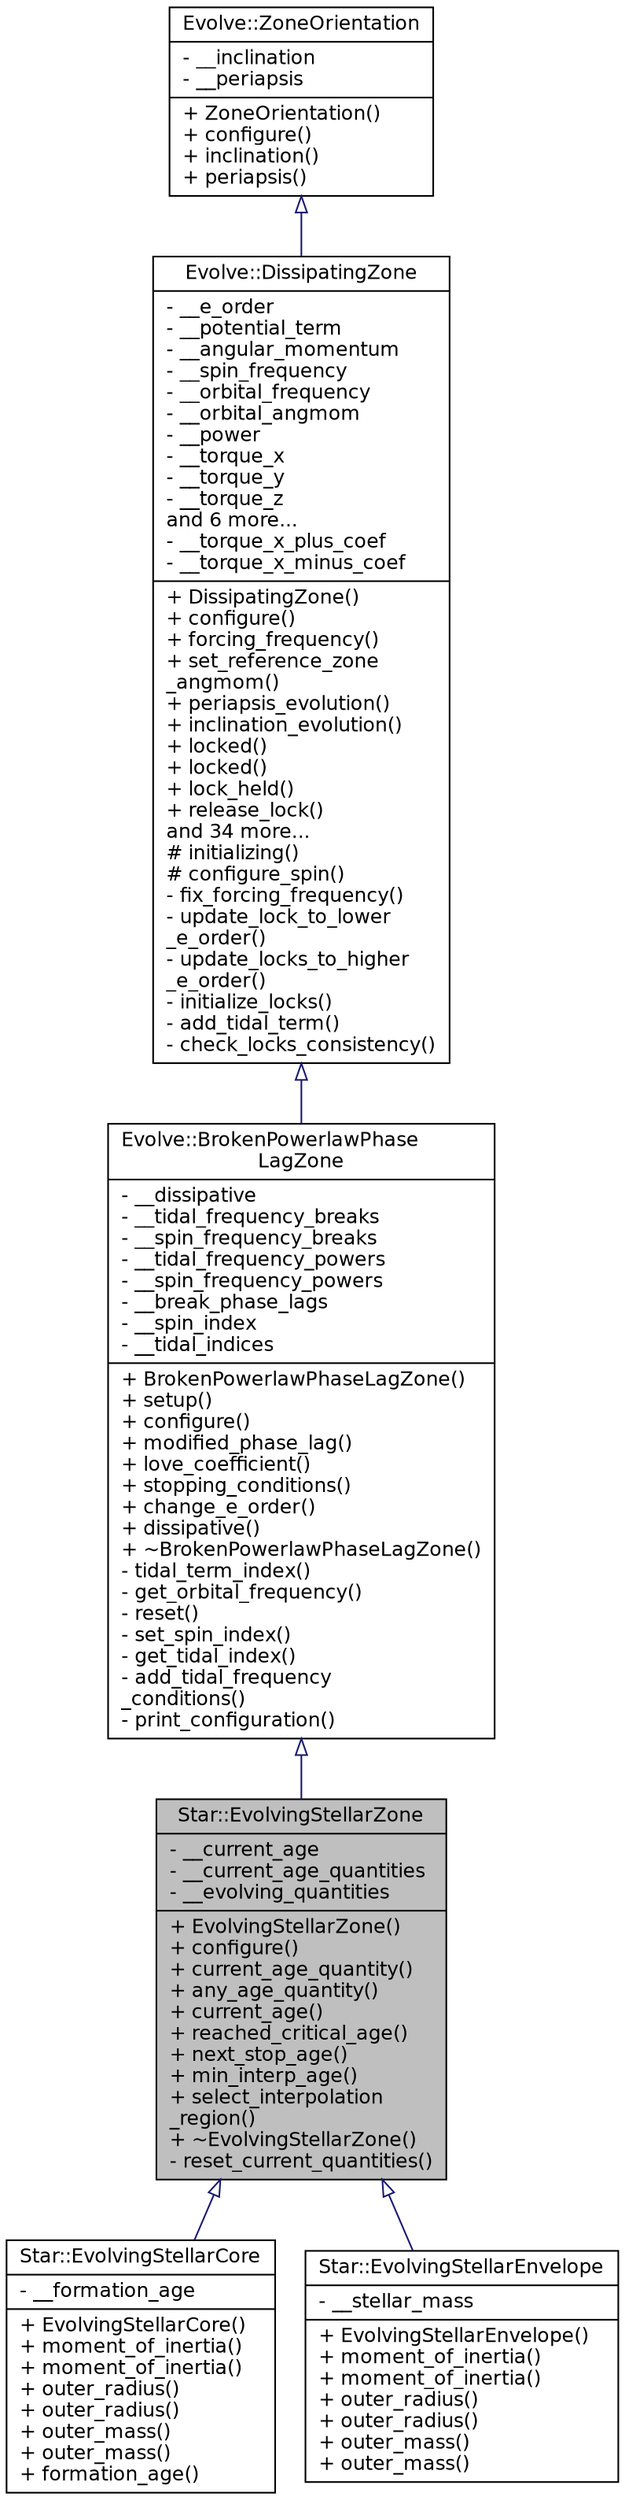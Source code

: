digraph "Star::EvolvingStellarZone"
{
 // INTERACTIVE_SVG=YES
  edge [fontname="Helvetica",fontsize="12",labelfontname="Helvetica",labelfontsize="12"];
  node [fontname="Helvetica",fontsize="12",shape=record];
  Node0 [label="{Star::EvolvingStellarZone\n|- __current_age\l- __current_age_quantities\l- __evolving_quantities\l|+ EvolvingStellarZone()\l+ configure()\l+ current_age_quantity()\l+ any_age_quantity()\l+ current_age()\l+ reached_critical_age()\l+ next_stop_age()\l+ min_interp_age()\l+ select_interpolation\l_region()\l+ ~EvolvingStellarZone()\l- reset_current_quantities()\l}",height=0.2,width=0.4,color="black", fillcolor="grey75", style="filled", fontcolor="black"];
  Node1 -> Node0 [dir="back",color="midnightblue",fontsize="12",style="solid",arrowtail="onormal",fontname="Helvetica"];
  Node1 [label="{Evolve::BrokenPowerlawPhase\lLagZone\n|- __dissipative\l- __tidal_frequency_breaks\l- __spin_frequency_breaks\l- __tidal_frequency_powers\l- __spin_frequency_powers\l- __break_phase_lags\l- __spin_index\l- __tidal_indices\l|+ BrokenPowerlawPhaseLagZone()\l+ setup()\l+ configure()\l+ modified_phase_lag()\l+ love_coefficient()\l+ stopping_conditions()\l+ change_e_order()\l+ dissipative()\l+ ~BrokenPowerlawPhaseLagZone()\l- tidal_term_index()\l- get_orbital_frequency()\l- reset()\l- set_spin_index()\l- get_tidal_index()\l- add_tidal_frequency\l_conditions()\l- print_configuration()\l}",height=0.2,width=0.4,color="black", fillcolor="white", style="filled",URL="$classEvolve_1_1BrokenPowerlawPhaseLagZone.html",tooltip="A DissipatingZone where the phase lag is described by a broken powerlaw. "];
  Node2 -> Node1 [dir="back",color="midnightblue",fontsize="12",style="solid",arrowtail="onormal",fontname="Helvetica"];
  Node2 [label="{Evolve::DissipatingZone\n|- __e_order\l- __potential_term\l- __angular_momentum\l- __spin_frequency\l- __orbital_frequency\l- __orbital_angmom\l- __power\l- __torque_x\l- __torque_y\l- __torque_z\land 6 more...\l- __torque_x_plus_coef\l- __torque_x_minus_coef\l|+ DissipatingZone()\l+ configure()\l+ forcing_frequency()\l+ set_reference_zone\l_angmom()\l+ periapsis_evolution()\l+ inclination_evolution()\l+ locked()\l+ locked()\l+ lock_held()\l+ release_lock()\land 34 more...\l# initializing()\l# configure_spin()\l- fix_forcing_frequency()\l- update_lock_to_lower\l_e_order()\l- update_locks_to_higher\l_e_order()\l- initialize_locks()\l- add_tidal_term()\l- check_locks_consistency()\l}",height=0.2,width=0.4,color="black", fillcolor="white", style="filled",URL="$classEvolve_1_1DissipatingZone.html",tooltip="A layer of a system body for which the tidal bulge is not exactly in phase with the tidal potential..."];
  Node3 -> Node2 [dir="back",color="midnightblue",fontsize="12",style="solid",arrowtail="onormal",fontname="Helvetica"];
  Node3 [label="{Evolve::ZoneOrientation\n|- __inclination\l- __periapsis\l|+ ZoneOrientation()\l+ configure()\l+ inclination()\l+ periapsis()\l}",height=0.2,width=0.4,color="black", fillcolor="white", style="filled",URL="$classEvolve_1_1ZoneOrientation.html"];
  Node0 -> Node4 [dir="back",color="midnightblue",fontsize="12",style="solid",arrowtail="onormal",fontname="Helvetica"];
  Node4 [label="{Star::EvolvingStellarCore\n|- __formation_age\l|+ EvolvingStellarCore()\l+ moment_of_inertia()\l+ moment_of_inertia()\l+ outer_radius()\l+ outer_radius()\l+ outer_mass()\l+ outer_mass()\l+ formation_age()\l}",height=0.2,width=0.4,color="black", fillcolor="white", style="filled",URL="$classStar_1_1EvolvingStellarCore.html",tooltip="Radiative core for low mass evolving stars. "];
  Node0 -> Node5 [dir="back",color="midnightblue",fontsize="12",style="solid",arrowtail="onormal",fontname="Helvetica"];
  Node5 [label="{Star::EvolvingStellarEnvelope\n|- __stellar_mass\l|+ EvolvingStellarEnvelope()\l+ moment_of_inertia()\l+ moment_of_inertia()\l+ outer_radius()\l+ outer_radius()\l+ outer_mass()\l+ outer_mass()\l}",height=0.2,width=0.4,color="black", fillcolor="white", style="filled",URL="$classStar_1_1EvolvingStellarEnvelope.html",tooltip="Surface convective zone for low mass evolving stars or the entire star for high mass stars..."];
}
